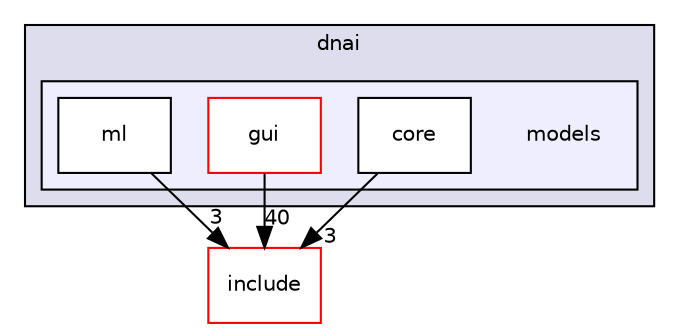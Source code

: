 digraph "Gui/app/src/dnai/models" {
  compound=true
  node [ fontsize="10", fontname="Helvetica"];
  edge [ labelfontsize="10", labelfontname="Helvetica"];
  subgraph clusterdir_31b18548f5bdf03a43dffc2cb4c0607c {
    graph [ bgcolor="#ddddee", pencolor="black", label="dnai" fontname="Helvetica", fontsize="10", URL="dir_31b18548f5bdf03a43dffc2cb4c0607c.html"]
  subgraph clusterdir_1bf8b75102dd4a6cc610df6ebee3e6bd {
    graph [ bgcolor="#eeeeff", pencolor="black", label="" URL="dir_1bf8b75102dd4a6cc610df6ebee3e6bd.html"];
    dir_1bf8b75102dd4a6cc610df6ebee3e6bd [shape=plaintext label="models"];
    dir_5f3062337972ec2e4738c50933e10d10 [shape=box label="core" color="black" fillcolor="white" style="filled" URL="dir_5f3062337972ec2e4738c50933e10d10.html"];
    dir_93de4bdbd8d576627c0e91c425fed3d9 [shape=box label="gui" color="red" fillcolor="white" style="filled" URL="dir_93de4bdbd8d576627c0e91c425fed3d9.html"];
    dir_26ccbe1214846186cdc02c38e4d285a1 [shape=box label="ml" color="black" fillcolor="white" style="filled" URL="dir_26ccbe1214846186cdc02c38e4d285a1.html"];
  }
  }
  dir_6e89066b6e3a1edc14e01dd7a1c1fb19 [shape=box label="include" fillcolor="white" style="filled" color="red" URL="dir_6e89066b6e3a1edc14e01dd7a1c1fb19.html"];
  dir_26ccbe1214846186cdc02c38e4d285a1->dir_6e89066b6e3a1edc14e01dd7a1c1fb19 [headlabel="3", labeldistance=1.5 headhref="dir_000039_000004.html"];
  dir_5f3062337972ec2e4738c50933e10d10->dir_6e89066b6e3a1edc14e01dd7a1c1fb19 [headlabel="3", labeldistance=1.5 headhref="dir_000034_000004.html"];
  dir_93de4bdbd8d576627c0e91c425fed3d9->dir_6e89066b6e3a1edc14e01dd7a1c1fb19 [headlabel="40", labeldistance=1.5 headhref="dir_000035_000004.html"];
}
